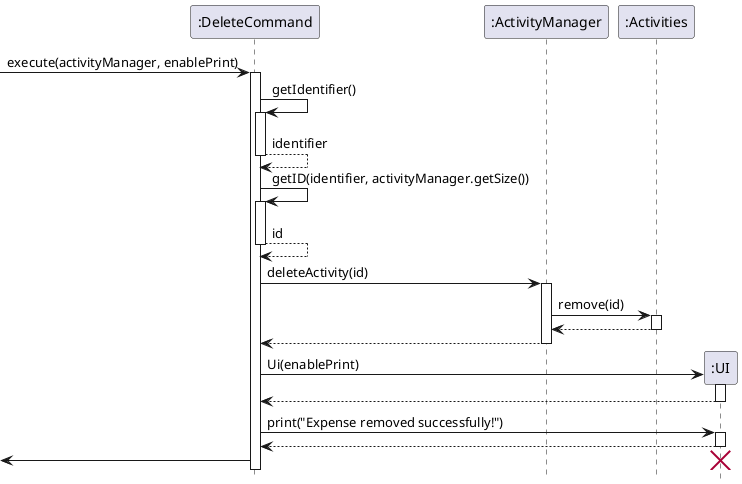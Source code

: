 @startuml
'https://plantuml.com/sequence-diagram
hide footbox
participant ":DeleteCommand" as DC
participant ":ActivityManager" as AM
participant ":Activities" as AC
participant ":UI" as UI
[-> DC : execute(activityManager, enablePrint)
activate DC
DC -> DC : getIdentifier()
activate DC
DC --> DC : identifier
deactivate DC
DC -> DC : getID(identifier, activityManager.getSize())
activate DC
DC --> DC : id
deactivate DC
DC -> AM : deleteActivity(id)
activate AM
AM -> AC : remove(id)
activate AC
AC --> AM
deactivate AC
AM --> DC
deactivate AM
DC -> UI ** : Ui(enablePrint)
activate UI
UI --> DC
deactivate UI
DC -> UI : print("Expense removed successfully!")
activate UI
UI --> DC
deactivate UI
[<- DC
destroy UI




@enduml
